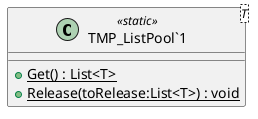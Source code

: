 @startuml
class "TMP_ListPool`1"<T> <<static>> {
    + {static} Get() : List<T>
    + {static} Release(toRelease:List<T>) : void
}
@enduml
